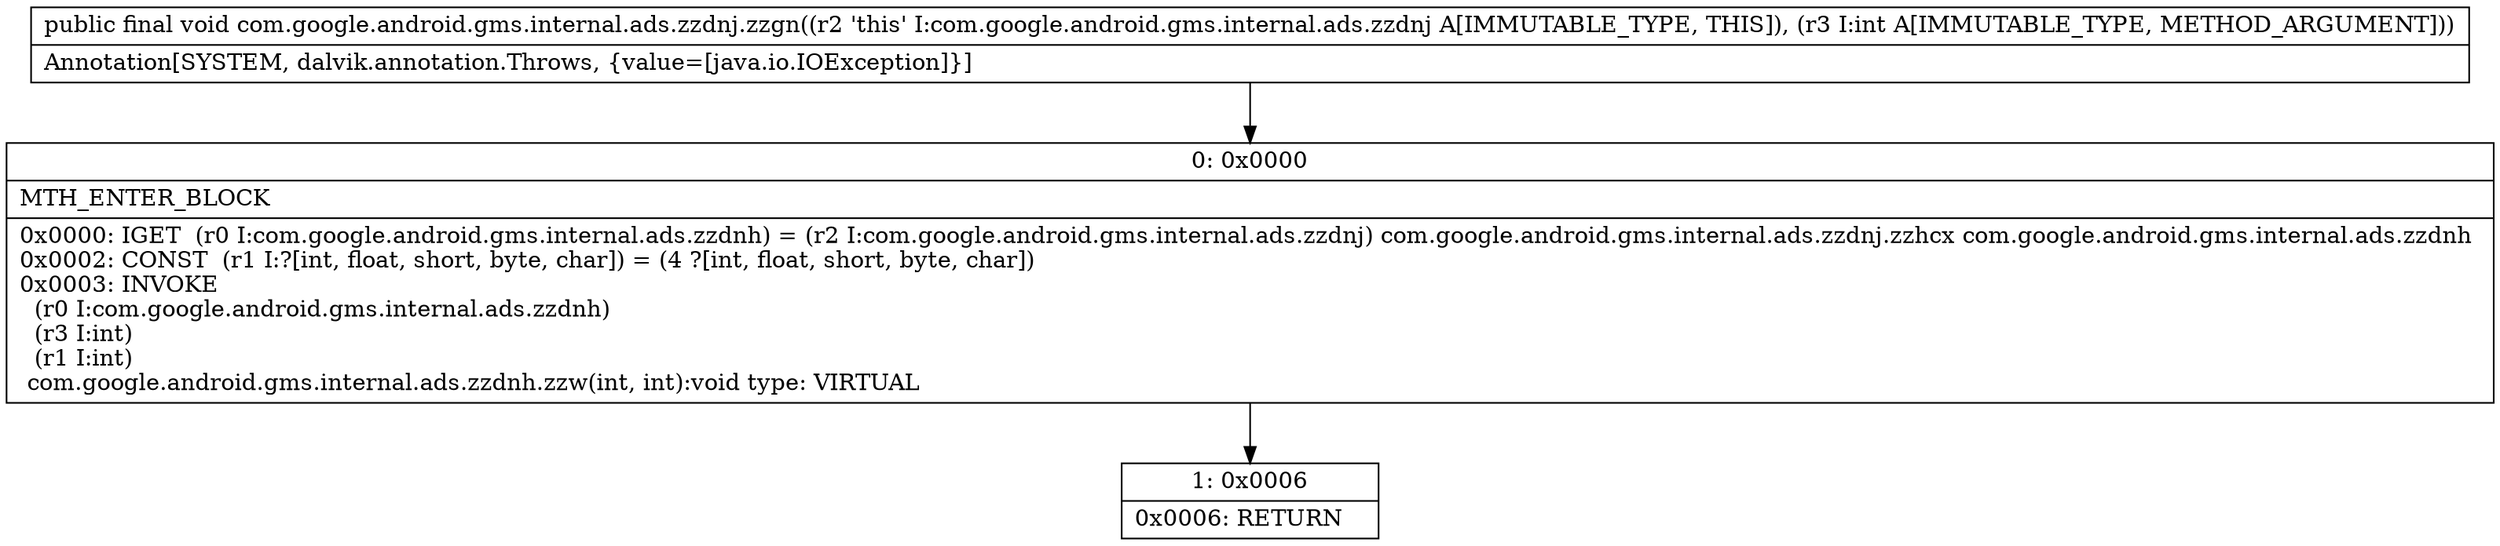 digraph "CFG forcom.google.android.gms.internal.ads.zzdnj.zzgn(I)V" {
Node_0 [shape=record,label="{0\:\ 0x0000|MTH_ENTER_BLOCK\l|0x0000: IGET  (r0 I:com.google.android.gms.internal.ads.zzdnh) = (r2 I:com.google.android.gms.internal.ads.zzdnj) com.google.android.gms.internal.ads.zzdnj.zzhcx com.google.android.gms.internal.ads.zzdnh \l0x0002: CONST  (r1 I:?[int, float, short, byte, char]) = (4 ?[int, float, short, byte, char]) \l0x0003: INVOKE  \l  (r0 I:com.google.android.gms.internal.ads.zzdnh)\l  (r3 I:int)\l  (r1 I:int)\l com.google.android.gms.internal.ads.zzdnh.zzw(int, int):void type: VIRTUAL \l}"];
Node_1 [shape=record,label="{1\:\ 0x0006|0x0006: RETURN   \l}"];
MethodNode[shape=record,label="{public final void com.google.android.gms.internal.ads.zzdnj.zzgn((r2 'this' I:com.google.android.gms.internal.ads.zzdnj A[IMMUTABLE_TYPE, THIS]), (r3 I:int A[IMMUTABLE_TYPE, METHOD_ARGUMENT]))  | Annotation[SYSTEM, dalvik.annotation.Throws, \{value=[java.io.IOException]\}]\l}"];
MethodNode -> Node_0;
Node_0 -> Node_1;
}

